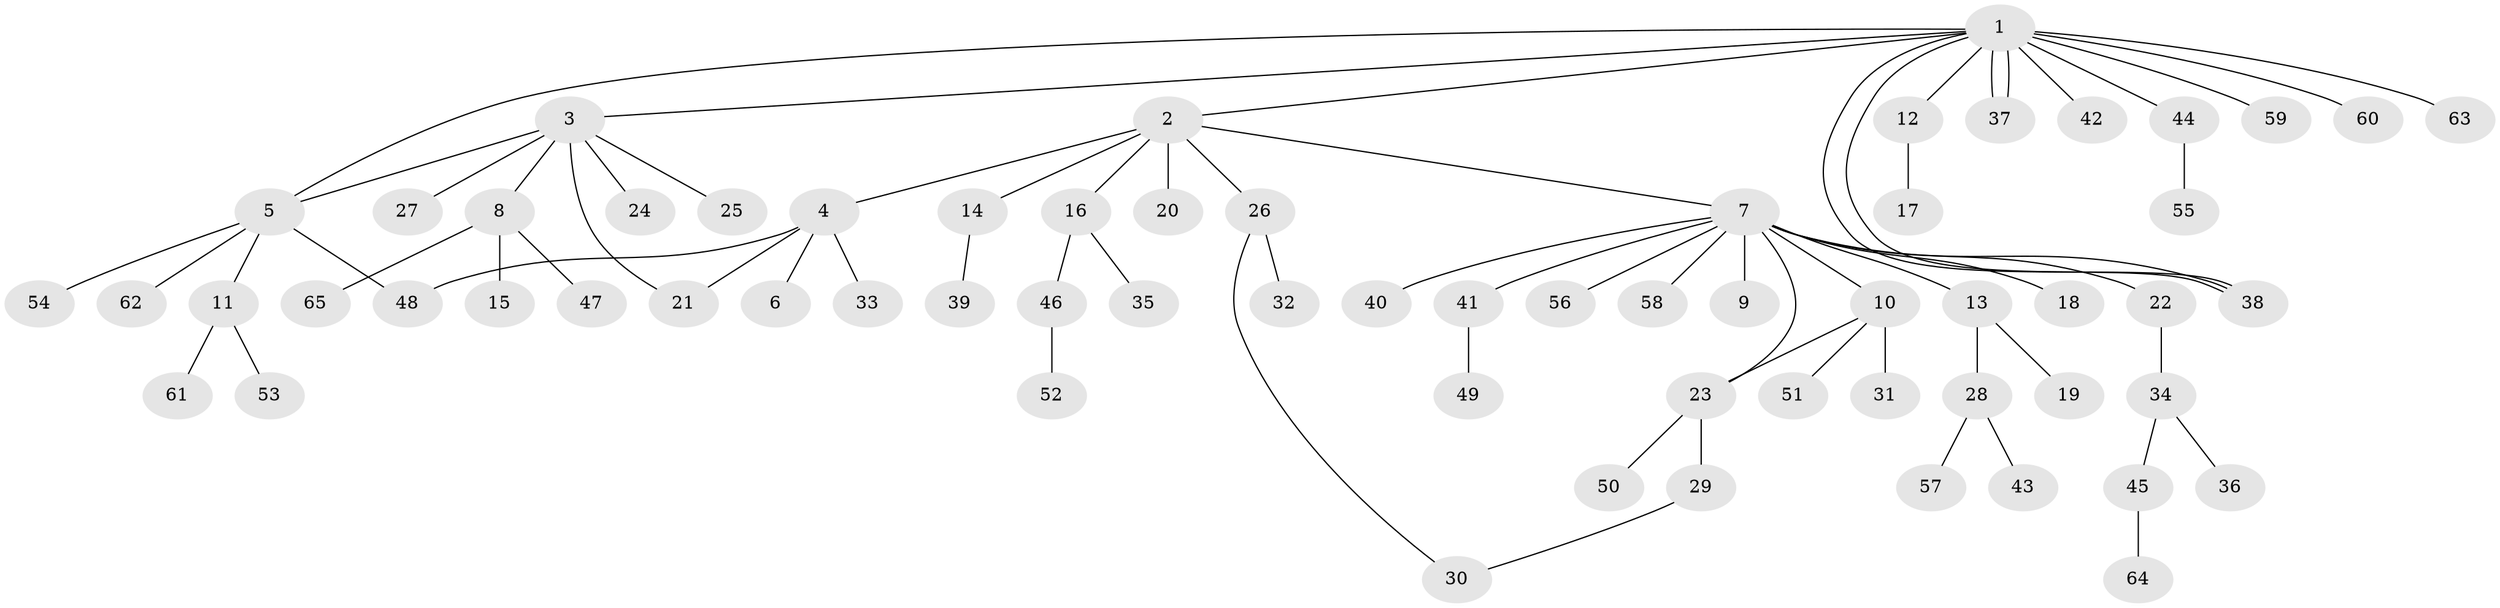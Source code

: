 // coarse degree distribution, {12: 0.041666666666666664, 8: 0.020833333333333332, 6: 0.041666666666666664, 4: 0.020833333333333332, 3: 0.08333333333333333, 1: 0.5833333333333334, 2: 0.20833333333333334}
// Generated by graph-tools (version 1.1) at 2025/51/02/27/25 19:51:58]
// undirected, 65 vertices, 72 edges
graph export_dot {
graph [start="1"]
  node [color=gray90,style=filled];
  1;
  2;
  3;
  4;
  5;
  6;
  7;
  8;
  9;
  10;
  11;
  12;
  13;
  14;
  15;
  16;
  17;
  18;
  19;
  20;
  21;
  22;
  23;
  24;
  25;
  26;
  27;
  28;
  29;
  30;
  31;
  32;
  33;
  34;
  35;
  36;
  37;
  38;
  39;
  40;
  41;
  42;
  43;
  44;
  45;
  46;
  47;
  48;
  49;
  50;
  51;
  52;
  53;
  54;
  55;
  56;
  57;
  58;
  59;
  60;
  61;
  62;
  63;
  64;
  65;
  1 -- 2;
  1 -- 3;
  1 -- 5;
  1 -- 12;
  1 -- 37;
  1 -- 37;
  1 -- 38;
  1 -- 38;
  1 -- 42;
  1 -- 44;
  1 -- 59;
  1 -- 60;
  1 -- 63;
  2 -- 4;
  2 -- 7;
  2 -- 14;
  2 -- 16;
  2 -- 20;
  2 -- 26;
  3 -- 5;
  3 -- 8;
  3 -- 21;
  3 -- 24;
  3 -- 25;
  3 -- 27;
  4 -- 6;
  4 -- 21;
  4 -- 33;
  4 -- 48;
  5 -- 11;
  5 -- 48;
  5 -- 54;
  5 -- 62;
  7 -- 9;
  7 -- 10;
  7 -- 13;
  7 -- 18;
  7 -- 22;
  7 -- 23;
  7 -- 38;
  7 -- 40;
  7 -- 41;
  7 -- 56;
  7 -- 58;
  8 -- 15;
  8 -- 47;
  8 -- 65;
  10 -- 23;
  10 -- 31;
  10 -- 51;
  11 -- 53;
  11 -- 61;
  12 -- 17;
  13 -- 19;
  13 -- 28;
  14 -- 39;
  16 -- 35;
  16 -- 46;
  22 -- 34;
  23 -- 29;
  23 -- 50;
  26 -- 30;
  26 -- 32;
  28 -- 43;
  28 -- 57;
  29 -- 30;
  34 -- 36;
  34 -- 45;
  41 -- 49;
  44 -- 55;
  45 -- 64;
  46 -- 52;
}
